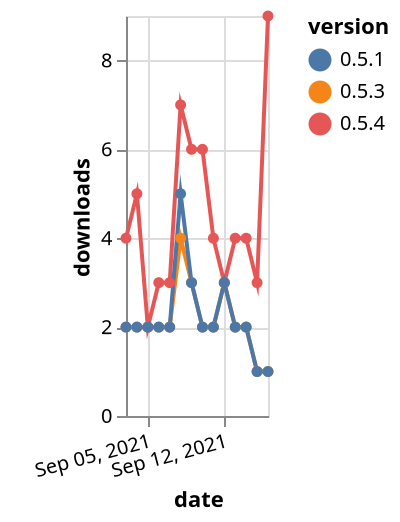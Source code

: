 {"$schema": "https://vega.github.io/schema/vega-lite/v5.json", "description": "A simple bar chart with embedded data.", "data": {"values": [{"date": "2021-09-03", "total": 11651, "delta": 2, "version": "0.5.3"}, {"date": "2021-09-04", "total": 11653, "delta": 2, "version": "0.5.3"}, {"date": "2021-09-05", "total": 11655, "delta": 2, "version": "0.5.3"}, {"date": "2021-09-06", "total": 11657, "delta": 2, "version": "0.5.3"}, {"date": "2021-09-07", "total": 11659, "delta": 2, "version": "0.5.3"}, {"date": "2021-09-08", "total": 11663, "delta": 4, "version": "0.5.3"}, {"date": "2021-09-09", "total": 11666, "delta": 3, "version": "0.5.3"}, {"date": "2021-09-10", "total": 11668, "delta": 2, "version": "0.5.3"}, {"date": "2021-09-11", "total": 11670, "delta": 2, "version": "0.5.3"}, {"date": "2021-09-12", "total": 11673, "delta": 3, "version": "0.5.3"}, {"date": "2021-09-13", "total": 11675, "delta": 2, "version": "0.5.3"}, {"date": "2021-09-14", "total": 11677, "delta": 2, "version": "0.5.3"}, {"date": "2021-09-15", "total": 11678, "delta": 1, "version": "0.5.3"}, {"date": "2021-09-16", "total": 11679, "delta": 1, "version": "0.5.3"}, {"date": "2021-09-03", "total": 24099, "delta": 4, "version": "0.5.4"}, {"date": "2021-09-04", "total": 24104, "delta": 5, "version": "0.5.4"}, {"date": "2021-09-05", "total": 24106, "delta": 2, "version": "0.5.4"}, {"date": "2021-09-06", "total": 24109, "delta": 3, "version": "0.5.4"}, {"date": "2021-09-07", "total": 24112, "delta": 3, "version": "0.5.4"}, {"date": "2021-09-08", "total": 24119, "delta": 7, "version": "0.5.4"}, {"date": "2021-09-09", "total": 24125, "delta": 6, "version": "0.5.4"}, {"date": "2021-09-10", "total": 24131, "delta": 6, "version": "0.5.4"}, {"date": "2021-09-11", "total": 24135, "delta": 4, "version": "0.5.4"}, {"date": "2021-09-12", "total": 24138, "delta": 3, "version": "0.5.4"}, {"date": "2021-09-13", "total": 24142, "delta": 4, "version": "0.5.4"}, {"date": "2021-09-14", "total": 24146, "delta": 4, "version": "0.5.4"}, {"date": "2021-09-15", "total": 24149, "delta": 3, "version": "0.5.4"}, {"date": "2021-09-16", "total": 24158, "delta": 9, "version": "0.5.4"}, {"date": "2021-09-03", "total": 8147, "delta": 2, "version": "0.5.1"}, {"date": "2021-09-04", "total": 8149, "delta": 2, "version": "0.5.1"}, {"date": "2021-09-05", "total": 8151, "delta": 2, "version": "0.5.1"}, {"date": "2021-09-06", "total": 8153, "delta": 2, "version": "0.5.1"}, {"date": "2021-09-07", "total": 8155, "delta": 2, "version": "0.5.1"}, {"date": "2021-09-08", "total": 8160, "delta": 5, "version": "0.5.1"}, {"date": "2021-09-09", "total": 8163, "delta": 3, "version": "0.5.1"}, {"date": "2021-09-10", "total": 8165, "delta": 2, "version": "0.5.1"}, {"date": "2021-09-11", "total": 8167, "delta": 2, "version": "0.5.1"}, {"date": "2021-09-12", "total": 8170, "delta": 3, "version": "0.5.1"}, {"date": "2021-09-13", "total": 8172, "delta": 2, "version": "0.5.1"}, {"date": "2021-09-14", "total": 8174, "delta": 2, "version": "0.5.1"}, {"date": "2021-09-15", "total": 8175, "delta": 1, "version": "0.5.1"}, {"date": "2021-09-16", "total": 8176, "delta": 1, "version": "0.5.1"}]}, "width": "container", "mark": {"type": "line", "point": {"filled": true}}, "encoding": {"x": {"field": "date", "type": "temporal", "timeUnit": "yearmonthdate", "title": "date", "axis": {"labelAngle": -15}}, "y": {"field": "delta", "type": "quantitative", "title": "downloads"}, "color": {"field": "version", "type": "nominal"}, "tooltip": {"field": "delta"}}}
